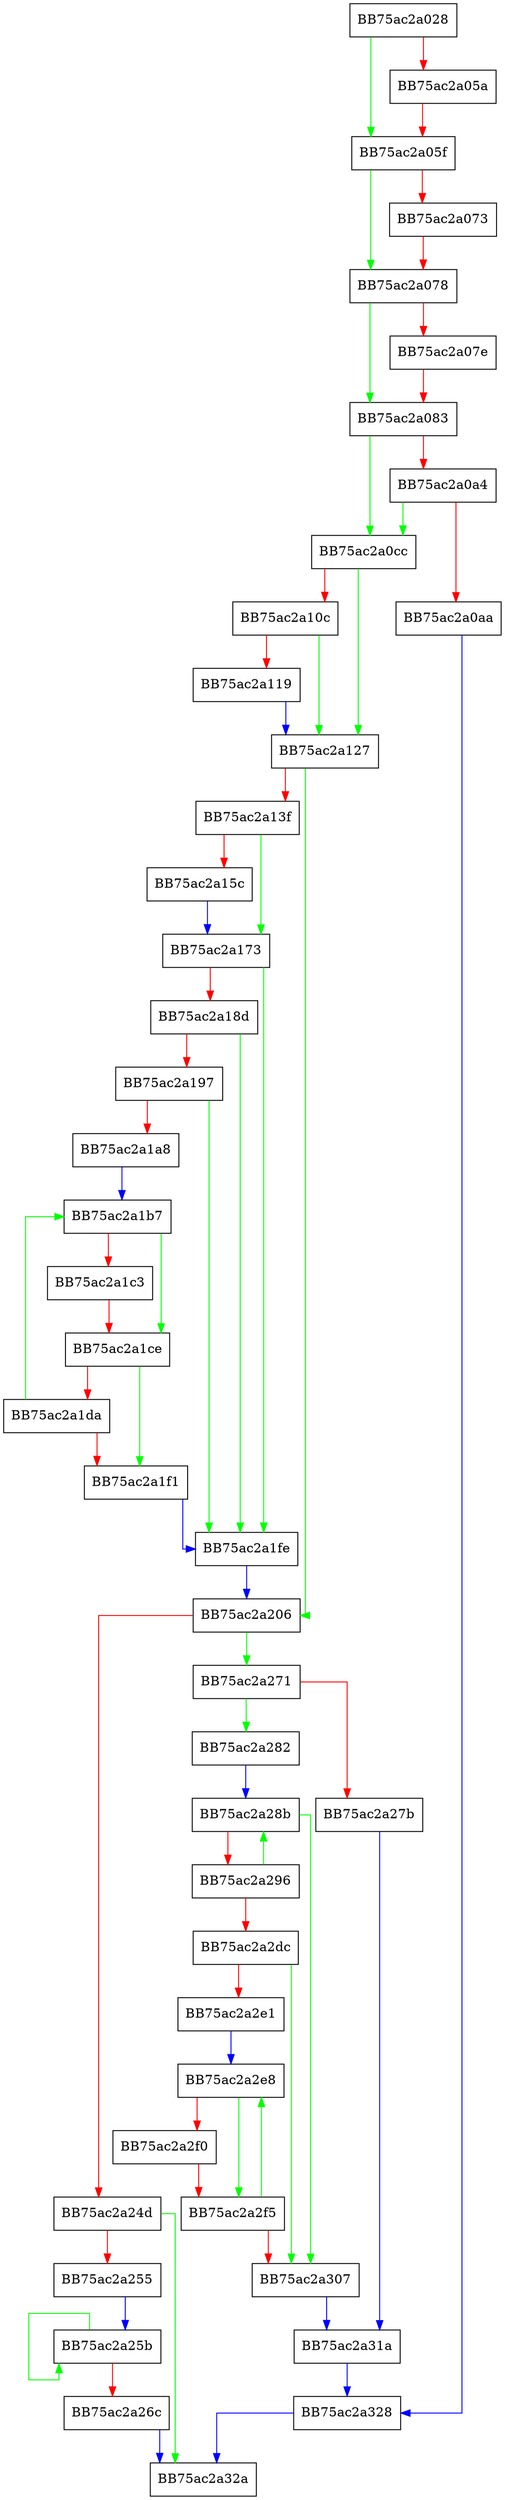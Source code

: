 digraph ReadBlock {
  node [shape="box"];
  graph [splines=ortho];
  BB75ac2a028 -> BB75ac2a05f [color="green"];
  BB75ac2a028 -> BB75ac2a05a [color="red"];
  BB75ac2a05a -> BB75ac2a05f [color="red"];
  BB75ac2a05f -> BB75ac2a078 [color="green"];
  BB75ac2a05f -> BB75ac2a073 [color="red"];
  BB75ac2a073 -> BB75ac2a078 [color="red"];
  BB75ac2a078 -> BB75ac2a083 [color="green"];
  BB75ac2a078 -> BB75ac2a07e [color="red"];
  BB75ac2a07e -> BB75ac2a083 [color="red"];
  BB75ac2a083 -> BB75ac2a0cc [color="green"];
  BB75ac2a083 -> BB75ac2a0a4 [color="red"];
  BB75ac2a0a4 -> BB75ac2a0cc [color="green"];
  BB75ac2a0a4 -> BB75ac2a0aa [color="red"];
  BB75ac2a0aa -> BB75ac2a328 [color="blue"];
  BB75ac2a0cc -> BB75ac2a127 [color="green"];
  BB75ac2a0cc -> BB75ac2a10c [color="red"];
  BB75ac2a10c -> BB75ac2a127 [color="green"];
  BB75ac2a10c -> BB75ac2a119 [color="red"];
  BB75ac2a119 -> BB75ac2a127 [color="blue"];
  BB75ac2a127 -> BB75ac2a206 [color="green"];
  BB75ac2a127 -> BB75ac2a13f [color="red"];
  BB75ac2a13f -> BB75ac2a173 [color="green"];
  BB75ac2a13f -> BB75ac2a15c [color="red"];
  BB75ac2a15c -> BB75ac2a173 [color="blue"];
  BB75ac2a173 -> BB75ac2a1fe [color="green"];
  BB75ac2a173 -> BB75ac2a18d [color="red"];
  BB75ac2a18d -> BB75ac2a1fe [color="green"];
  BB75ac2a18d -> BB75ac2a197 [color="red"];
  BB75ac2a197 -> BB75ac2a1fe [color="green"];
  BB75ac2a197 -> BB75ac2a1a8 [color="red"];
  BB75ac2a1a8 -> BB75ac2a1b7 [color="blue"];
  BB75ac2a1b7 -> BB75ac2a1ce [color="green"];
  BB75ac2a1b7 -> BB75ac2a1c3 [color="red"];
  BB75ac2a1c3 -> BB75ac2a1ce [color="red"];
  BB75ac2a1ce -> BB75ac2a1f1 [color="green"];
  BB75ac2a1ce -> BB75ac2a1da [color="red"];
  BB75ac2a1da -> BB75ac2a1b7 [color="green"];
  BB75ac2a1da -> BB75ac2a1f1 [color="red"];
  BB75ac2a1f1 -> BB75ac2a1fe [color="blue"];
  BB75ac2a1fe -> BB75ac2a206 [color="blue"];
  BB75ac2a206 -> BB75ac2a271 [color="green"];
  BB75ac2a206 -> BB75ac2a24d [color="red"];
  BB75ac2a24d -> BB75ac2a32a [color="green"];
  BB75ac2a24d -> BB75ac2a255 [color="red"];
  BB75ac2a255 -> BB75ac2a25b [color="blue"];
  BB75ac2a25b -> BB75ac2a25b [color="green"];
  BB75ac2a25b -> BB75ac2a26c [color="red"];
  BB75ac2a26c -> BB75ac2a32a [color="blue"];
  BB75ac2a271 -> BB75ac2a282 [color="green"];
  BB75ac2a271 -> BB75ac2a27b [color="red"];
  BB75ac2a27b -> BB75ac2a31a [color="blue"];
  BB75ac2a282 -> BB75ac2a28b [color="blue"];
  BB75ac2a28b -> BB75ac2a307 [color="green"];
  BB75ac2a28b -> BB75ac2a296 [color="red"];
  BB75ac2a296 -> BB75ac2a28b [color="green"];
  BB75ac2a296 -> BB75ac2a2dc [color="red"];
  BB75ac2a2dc -> BB75ac2a307 [color="green"];
  BB75ac2a2dc -> BB75ac2a2e1 [color="red"];
  BB75ac2a2e1 -> BB75ac2a2e8 [color="blue"];
  BB75ac2a2e8 -> BB75ac2a2f5 [color="green"];
  BB75ac2a2e8 -> BB75ac2a2f0 [color="red"];
  BB75ac2a2f0 -> BB75ac2a2f5 [color="red"];
  BB75ac2a2f5 -> BB75ac2a2e8 [color="green"];
  BB75ac2a2f5 -> BB75ac2a307 [color="red"];
  BB75ac2a307 -> BB75ac2a31a [color="blue"];
  BB75ac2a31a -> BB75ac2a328 [color="blue"];
  BB75ac2a328 -> BB75ac2a32a [color="blue"];
}